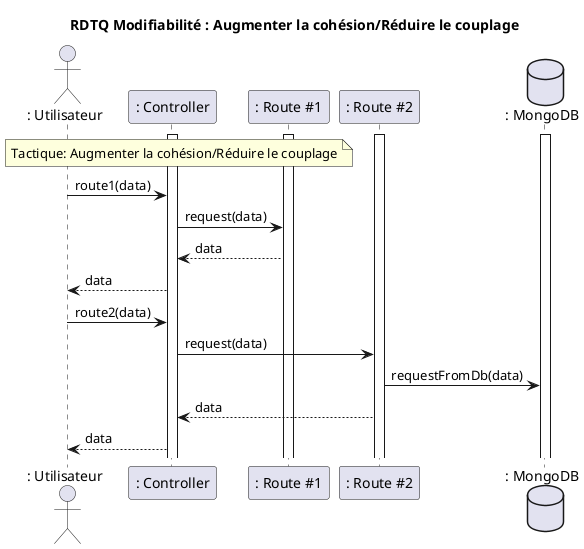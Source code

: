 @startuml
title RDTQ Modifiabilité : Augmenter la cohésion/Réduire le couplage

actor ": Utilisateur" as user
participant ": Controller" as controller
participant ": Route #1" as r1
participant ": Route #2" as r2
database ": MongoDB" as db

note over user, r1: Tactique: Augmenter la cohésion/Réduire le couplage

activate controller
activate r2
activate r1
activate db

note left : scénario d'un call api d'utilisateur, \n Example général d'une requete fait par l'utilisateur pour démontrer \n l'augmentation de la cohésion et la réduction de couplage.

user -> controller: route1(data)
controller-> r1: request(data)
r1 --> controller: data
controller--> user : data

user -> controller: route2(data)
controller-> r2: request(data)
r2 -> db : requestFromDb(data)
r2 --> controller: data
controller--> user : data
@enduml
